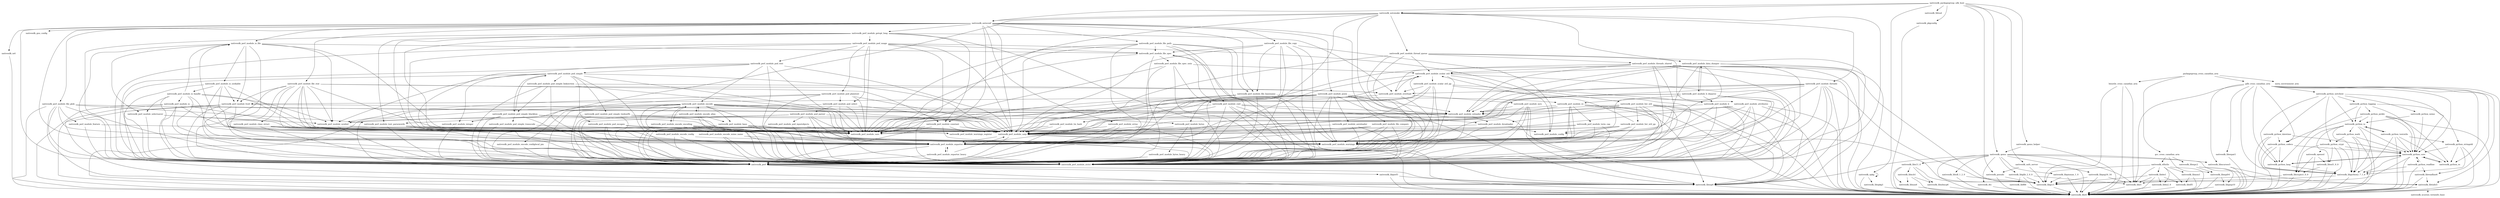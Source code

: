 digraph depends {
    node [shape=plaintext]
binutils_cross_canadian_arm -> nativesdk_libc6;
binutils_cross_canadian_arm -> nativesdk_libgcc1;
binutils_cross_canadian_arm -> nativesdk_libz1;
gcc_cross_canadian_arm -> nativesdk_elfutils;
gcc_cross_canadian_arm -> nativesdk_libmpc2;
gcc_cross_canadian_arm -> nativesdk_libmpfr4;
gdb_cross_canadian_arm -> nativesdk_libc6;
gdb_cross_canadian_arm -> nativesdk_libexpat1;
gdb_cross_canadian_arm -> nativesdk_libncurses5;
gdb_cross_canadian_arm -> nativesdk_libpython2_7_1_0;
gdb_cross_canadian_arm -> nativesdk_libreadline6;
gdb_cross_canadian_arm -> nativesdk_libtinfo5;
gdb_cross_canadian_arm -> nativesdk_libz1;
gdb_cross_canadian_arm -> nativesdk_python_codecs;
gdb_cross_canadian_arm -> nativesdk_python_core;
gdb_cross_canadian_arm -> nativesdk_python_lang;
gdb_cross_canadian_arm -> nativesdk_python_netclient;
gdb_cross_canadian_arm -> nativesdk_python_re;
nativesdk_autoconf -> nativesdk_gnu_config;
nativesdk_autoconf -> nativesdk_m4;
nativesdk_autoconf -> nativesdk_perl;
nativesdk_autoconf -> nativesdk_perl_module_carp;
nativesdk_autoconf -> nativesdk_perl_module_constant;
nativesdk_autoconf -> nativesdk_perl_module_errno;
nativesdk_autoconf -> nativesdk_perl_module_exporter;
nativesdk_autoconf -> nativesdk_perl_module_file_basename;
nativesdk_autoconf -> nativesdk_perl_module_file_compare;
nativesdk_autoconf -> nativesdk_perl_module_file_copy;
nativesdk_autoconf -> nativesdk_perl_module_file_glob;
nativesdk_autoconf -> nativesdk_perl_module_file_path;
nativesdk_autoconf -> nativesdk_perl_module_file_stat;
nativesdk_autoconf -> nativesdk_perl_module_getopt_long;
nativesdk_autoconf -> nativesdk_perl_module_io_file;
nativesdk_autoconf -> nativesdk_perl_module_posix;
nativesdk_automake -> nativesdk_autoconf;
nativesdk_automake -> nativesdk_perl;
nativesdk_automake -> nativesdk_perl_module_bytes;
nativesdk_automake -> nativesdk_perl_module_data_dumper;
nativesdk_automake -> nativesdk_perl_module_strict;
nativesdk_automake -> nativesdk_perl_module_text_parsewords;
nativesdk_automake -> nativesdk_perl_module_thread_queue;
nativesdk_automake -> nativesdk_perl_module_threads;
nativesdk_automake -> nativesdk_perl_module_vars;
nativesdk_dtc -> nativesdk_libc6;
nativesdk_elfutils -> nativesdk_libasm1;
nativesdk_elfutils -> nativesdk_libbz2_0;
nativesdk_elfutils -> nativesdk_libc6;
nativesdk_elfutils -> nativesdk_libdw1;
nativesdk_elfutils -> nativesdk_libelf1;
nativesdk_elfutils -> nativesdk_libgcc1;
nativesdk_elfutils -> nativesdk_libz1;
nativesdk_libasm1 -> nativesdk_libc6;
nativesdk_libasm1 -> nativesdk_libelf1;
nativesdk_libbz2_0 -> nativesdk_libc6;
nativesdk_libcrypto1_0_0 -> nativesdk_libc6;
nativesdk_libcrypto1_0_0 -> nativesdk_libgcc1;
nativesdk_libdw1 -> nativesdk_libbz2_0;
nativesdk_libdw1 -> nativesdk_libc6;
nativesdk_libdw1 -> nativesdk_libelf1;
nativesdk_libdw1 -> nativesdk_libgcc1;
nativesdk_libdw1 -> nativesdk_libz1;
nativesdk_libelf1 -> nativesdk_libc6;
nativesdk_libexpat1 -> nativesdk_libc6;
nativesdk_libffi6 -> nativesdk_libc6;
nativesdk_libgcc1 -> nativesdk_libc6;
nativesdk_libglib_2_0_0 -> nativesdk_libc6;
nativesdk_libglib_2_0_0 -> nativesdk_libffi6;
nativesdk_libglib_2_0_0 -> nativesdk_libgcc1;
nativesdk_libglib_2_0_0 -> nativesdk_libz1;
nativesdk_libgmp10 -> nativesdk_libc6;
nativesdk_libmpc2 -> nativesdk_libc6;
nativesdk_libmpc2 -> nativesdk_libgmp10;
nativesdk_libmpc2 -> nativesdk_libmpfr4;
nativesdk_libmpfr4 -> nativesdk_libc6;
nativesdk_libmpfr4 -> nativesdk_libgmp10;
nativesdk_libncurses5 -> nativesdk_libc6;
nativesdk_libncurses5 -> nativesdk_libtinfo5;
nativesdk_libopkg1 -> nativesdk_libc6;
nativesdk_libperl5 -> nativesdk_libc6;
nativesdk_libperl5 -> nativesdk_libssp0;
nativesdk_libpixman_1_0 -> nativesdk_libc6;
nativesdk_libpixman_1_0 -> nativesdk_libgcc1;
nativesdk_libpng16_16 -> nativesdk_libc6;
nativesdk_libpng16_16 -> nativesdk_libgcc1;
nativesdk_libpng16_16 -> nativesdk_libz1;
nativesdk_libpython2_7_1_0 -> nativesdk_libc6;
nativesdk_libpython2_7_1_0 -> nativesdk_libgcc1;
nativesdk_libreadline6 -> nativesdk_libc6;
nativesdk_libreadline6 -> nativesdk_libtinfo5;
nativesdk_libsdl_1_2_0 -> nativesdk_libc6;
nativesdk_libsdl_1_2_0 -> nativesdk_libgcc1;
nativesdk_libssl1_0_0 -> nativesdk_libc6;
nativesdk_libssl1_0_0 -> nativesdk_libcrypto1_0_0;
nativesdk_libssp0 -> nativesdk_libc6;
nativesdk_libtinfo5 -> nativesdk_libc6;
nativesdk_libtinfo5 -> nativesdk_ncurses_terminfo_base [style=dotted];
nativesdk_libx11_6 -> nativesdk_libc6;
nativesdk_libx11_6 -> nativesdk_libgcc1;
nativesdk_libx11_6 -> nativesdk_libxau6;
nativesdk_libx11_6 -> nativesdk_libxcb1;
nativesdk_libx11_6 -> nativesdk_libxdmcp6;
nativesdk_libxau6 -> nativesdk_libc6;
nativesdk_libxcb1 -> nativesdk_libc6;
nativesdk_libxcb1 -> nativesdk_libxau6;
nativesdk_libxcb1 -> nativesdk_libxdmcp6;
nativesdk_libxdmcp6 -> nativesdk_libc6;
nativesdk_libz1 -> nativesdk_libc6;
nativesdk_m4 -> nativesdk_libc6;
nativesdk_openssl -> nativesdk_libc6;
nativesdk_openssl -> nativesdk_libcrypto1_0_0;
nativesdk_openssl -> nativesdk_libssl1_0_0;
nativesdk_opkg -> nativesdk_libc6;
nativesdk_opkg -> nativesdk_libopkg1;
nativesdk_opkg -> nativesdk_opkg;
nativesdk_packagegroup_sdk_host -> nativesdk_autoconf;
nativesdk_packagegroup_sdk_host -> nativesdk_automake;
nativesdk_packagegroup_sdk_host -> nativesdk_libtool;
nativesdk_packagegroup_sdk_host -> nativesdk_opkg;
nativesdk_packagegroup_sdk_host -> nativesdk_pkgconfig;
nativesdk_packagegroup_sdk_host -> nativesdk_pseudo;
nativesdk_packagegroup_sdk_host -> nativesdk_qemu;
nativesdk_packagegroup_sdk_host -> nativesdk_qemu_helper;
nativesdk_packagegroup_sdk_host -> nativesdk_unfs_server;
nativesdk_perl -> nativesdk_libc6;
nativesdk_perl -> nativesdk_libperl5;
nativesdk_perl -> nativesdk_libssp0;
nativesdk_perl_module_attributes -> nativesdk_libc6;
nativesdk_perl_module_attributes -> nativesdk_libssp0;
nativesdk_perl_module_attributes -> nativesdk_perl;
nativesdk_perl_module_attributes -> nativesdk_perl_module_carp;
nativesdk_perl_module_attributes -> nativesdk_perl_module_exporter;
nativesdk_perl_module_attributes -> nativesdk_perl_module_strict;
nativesdk_perl_module_attributes -> nativesdk_perl_module_warnings;
nativesdk_perl_module_attributes -> nativesdk_perl_module_xsloader;
nativesdk_perl_module_autoloader -> nativesdk_perl;
nativesdk_perl_module_autoloader -> nativesdk_perl_module_carp;
nativesdk_perl_module_autoloader -> nativesdk_perl_module_strict;
nativesdk_perl_module_b -> nativesdk_libc6;
nativesdk_perl_module_b -> nativesdk_libssp0;
nativesdk_perl_module_b -> nativesdk_perl;
nativesdk_perl_module_b -> nativesdk_perl_module_exporter;
nativesdk_perl_module_b -> nativesdk_perl_module_strict;
nativesdk_perl_module_b -> nativesdk_perl_module_xsloader;
nativesdk_perl_module_b_deparse -> nativesdk_perl;
nativesdk_perl_module_b_deparse -> nativesdk_perl_module_b;
nativesdk_perl_module_b_deparse -> nativesdk_perl_module_carp;
nativesdk_perl_module_b_deparse -> nativesdk_perl_module_data_dumper;
nativesdk_perl_module_b_deparse -> nativesdk_perl_module_re;
nativesdk_perl_module_b_deparse -> nativesdk_perl_module_strict;
nativesdk_perl_module_b_deparse -> nativesdk_perl_module_vars;
nativesdk_perl_module_b_deparse -> nativesdk_perl_module_warnings;
nativesdk_perl_module_base -> nativesdk_perl;
nativesdk_perl_module_base -> nativesdk_perl_module_carp;
nativesdk_perl_module_base -> nativesdk_perl_module_strict;
nativesdk_perl_module_base -> nativesdk_perl_module_vars;
nativesdk_perl_module_bytes -> nativesdk_perl;
nativesdk_perl_module_bytes -> nativesdk_perl_module_bytes_heavy;
nativesdk_perl_module_bytes -> nativesdk_perl_module_carp;
nativesdk_perl_module_bytes_heavy -> nativesdk_perl;
nativesdk_perl_module_carp -> nativesdk_perl;
nativesdk_perl_module_carp -> nativesdk_perl_module_exporter;
nativesdk_perl_module_carp -> nativesdk_perl_module_strict;
nativesdk_perl_module_carp -> nativesdk_perl_module_warnings;
nativesdk_perl_module_class_struct -> nativesdk_perl;
nativesdk_perl_module_class_struct -> nativesdk_perl_module_carp;
nativesdk_perl_module_class_struct -> nativesdk_perl_module_exporter;
nativesdk_perl_module_class_struct -> nativesdk_perl_module_strict;
nativesdk_perl_module_class_struct -> nativesdk_perl_module_warnings_register;
nativesdk_perl_module_constant -> nativesdk_perl;
nativesdk_perl_module_constant -> nativesdk_perl_module_carp;
nativesdk_perl_module_constant -> nativesdk_perl_module_strict;
nativesdk_perl_module_constant -> nativesdk_perl_module_vars;
nativesdk_perl_module_constant -> nativesdk_perl_module_warnings_register;
nativesdk_perl_module_cwd -> nativesdk_libc6;
nativesdk_perl_module_cwd -> nativesdk_libssp0;
nativesdk_perl_module_cwd -> nativesdk_perl;
nativesdk_perl_module_cwd -> nativesdk_perl_module_dynaloader;
nativesdk_perl_module_cwd -> nativesdk_perl_module_exporter;
nativesdk_perl_module_cwd -> nativesdk_perl_module_file_spec;
nativesdk_perl_module_cwd -> nativesdk_perl_module_strict;
nativesdk_perl_module_cwd -> nativesdk_perl_module_vars;
nativesdk_perl_module_cwd -> nativesdk_perl_module_xsloader;
nativesdk_perl_module_data_dumper -> nativesdk_libc6;
nativesdk_perl_module_data_dumper -> nativesdk_libssp0;
nativesdk_perl_module_data_dumper -> nativesdk_perl;
nativesdk_perl_module_data_dumper -> nativesdk_perl_module_b_deparse;
nativesdk_perl_module_data_dumper -> nativesdk_perl_module_carp;
nativesdk_perl_module_data_dumper -> nativesdk_perl_module_config;
nativesdk_perl_module_data_dumper -> nativesdk_perl_module_exporter;
nativesdk_perl_module_data_dumper -> nativesdk_perl_module_overload;
nativesdk_perl_module_data_dumper -> nativesdk_perl_module_scalar_util;
nativesdk_perl_module_data_dumper -> nativesdk_perl_module_xsloader;
nativesdk_perl_module_dynaloader -> nativesdk_perl;
nativesdk_perl_module_dynaloader -> nativesdk_perl_module_carp;
nativesdk_perl_module_dynaloader -> nativesdk_perl_module_config;
nativesdk_perl_module_encode -> nativesdk_libc6;
nativesdk_perl_module_encode -> nativesdk_libssp0;
nativesdk_perl_module_encode -> nativesdk_perl;
nativesdk_perl_module_encode -> nativesdk_perl_module_base;
nativesdk_perl_module_encode -> nativesdk_perl_module_bytes;
nativesdk_perl_module_encode -> nativesdk_perl_module_carp;
nativesdk_perl_module_encode -> nativesdk_perl_module_encode_alias;
nativesdk_perl_module_encode -> nativesdk_perl_module_encode_config;
nativesdk_perl_module_encode -> nativesdk_perl_module_encode_configlocal_pm;
nativesdk_perl_module_encode -> nativesdk_perl_module_encode_encoding;
nativesdk_perl_module_encode -> nativesdk_perl_module_exporter;
nativesdk_perl_module_encode -> nativesdk_perl_module_strict;
nativesdk_perl_module_encode -> nativesdk_perl_module_warnings;
nativesdk_perl_module_encode -> nativesdk_perl_module_xsloader;
nativesdk_perl_module_encode_alias -> nativesdk_perl;
nativesdk_perl_module_encode_alias -> nativesdk_perl_module_base;
nativesdk_perl_module_encode_alias -> nativesdk_perl_module_encode;
nativesdk_perl_module_encode_alias -> nativesdk_perl_module_strict;
nativesdk_perl_module_encode_alias -> nativesdk_perl_module_warnings;
nativesdk_perl_module_encode_config -> nativesdk_perl;
nativesdk_perl_module_encode_config -> nativesdk_perl_module_strict;
nativesdk_perl_module_encode_config -> nativesdk_perl_module_warnings;
nativesdk_perl_module_encode_configlocal_pm -> nativesdk_perl;
nativesdk_perl_module_encode_encoding -> nativesdk_perl;
nativesdk_perl_module_encode_encoding -> nativesdk_perl_module_carp;
nativesdk_perl_module_encode_encoding -> nativesdk_perl_module_encode;
nativesdk_perl_module_encode_encoding -> nativesdk_perl_module_encode_mime_name;
nativesdk_perl_module_encode_encoding -> nativesdk_perl_module_strict;
nativesdk_perl_module_encode_encoding -> nativesdk_perl_module_warnings;
nativesdk_perl_module_encode_mime_name -> nativesdk_perl;
nativesdk_perl_module_encode_mime_name -> nativesdk_perl_module_strict;
nativesdk_perl_module_encode_mime_name -> nativesdk_perl_module_warnings;
nativesdk_perl_module_errno -> nativesdk_perl;
nativesdk_perl_module_errno -> nativesdk_perl_module_carp;
nativesdk_perl_module_errno -> nativesdk_perl_module_exporter;
nativesdk_perl_module_errno -> nativesdk_perl_module_strict;
nativesdk_perl_module_exporter -> nativesdk_perl;
nativesdk_perl_module_exporter -> nativesdk_perl_module_exporter_heavy;
nativesdk_perl_module_exporter_heavy -> nativesdk_perl;
nativesdk_perl_module_exporter_heavy -> nativesdk_perl_module_carp;
nativesdk_perl_module_exporter_heavy -> nativesdk_perl_module_exporter;
nativesdk_perl_module_exporter_heavy -> nativesdk_perl_module_strict;
nativesdk_perl_module_fcntl -> nativesdk_libc6;
nativesdk_perl_module_fcntl -> nativesdk_libssp0;
nativesdk_perl_module_fcntl -> nativesdk_perl;
nativesdk_perl_module_fcntl -> nativesdk_perl_module_exporter;
nativesdk_perl_module_fcntl -> nativesdk_perl_module_strict;
nativesdk_perl_module_fcntl -> nativesdk_perl_module_xsloader;
nativesdk_perl_module_feature -> nativesdk_perl;
nativesdk_perl_module_feature -> nativesdk_perl_module_carp;
nativesdk_perl_module_file_basename -> nativesdk_perl;
nativesdk_perl_module_file_basename -> nativesdk_perl_module_carp;
nativesdk_perl_module_file_basename -> nativesdk_perl_module_exporter;
nativesdk_perl_module_file_basename -> nativesdk_perl_module_re;
nativesdk_perl_module_file_basename -> nativesdk_perl_module_strict;
nativesdk_perl_module_file_basename -> nativesdk_perl_module_warnings;
nativesdk_perl_module_file_compare -> nativesdk_perl;
nativesdk_perl_module_file_compare -> nativesdk_perl_module_carp;
nativesdk_perl_module_file_compare -> nativesdk_perl_module_exporter;
nativesdk_perl_module_file_compare -> nativesdk_perl_module_strict;
nativesdk_perl_module_file_compare -> nativesdk_perl_module_warnings;
nativesdk_perl_module_file_copy -> nativesdk_perl;
nativesdk_perl_module_file_copy -> nativesdk_perl_module_carp;
nativesdk_perl_module_file_copy -> nativesdk_perl_module_config;
nativesdk_perl_module_file_copy -> nativesdk_perl_module_exporter;
nativesdk_perl_module_file_copy -> nativesdk_perl_module_file_basename;
nativesdk_perl_module_file_copy -> nativesdk_perl_module_file_spec;
nativesdk_perl_module_file_copy -> nativesdk_perl_module_strict;
nativesdk_perl_module_file_copy -> nativesdk_perl_module_warnings;
nativesdk_perl_module_file_glob -> nativesdk_libc6;
nativesdk_perl_module_file_glob -> nativesdk_libssp0;
nativesdk_perl_module_file_glob -> nativesdk_perl;
nativesdk_perl_module_file_glob -> nativesdk_perl_module_exporter;
nativesdk_perl_module_file_glob -> nativesdk_perl_module_feature;
nativesdk_perl_module_file_glob -> nativesdk_perl_module_strict;
nativesdk_perl_module_file_glob -> nativesdk_perl_module_text_parsewords;
nativesdk_perl_module_file_glob -> nativesdk_perl_module_xsloader;
nativesdk_perl_module_file_path -> nativesdk_perl;
nativesdk_perl_module_file_path -> nativesdk_perl_module_carp;
nativesdk_perl_module_file_path -> nativesdk_perl_module_cwd;
nativesdk_perl_module_file_path -> nativesdk_perl_module_exporter;
nativesdk_perl_module_file_path -> nativesdk_perl_module_file_basename;
nativesdk_perl_module_file_path -> nativesdk_perl_module_file_spec;
nativesdk_perl_module_file_path -> nativesdk_perl_module_strict;
nativesdk_perl_module_file_path -> nativesdk_perl_module_vars;
nativesdk_perl_module_file_spec -> nativesdk_perl;
nativesdk_perl_module_file_spec -> nativesdk_perl_module_file_spec_unix;
nativesdk_perl_module_file_spec -> nativesdk_perl_module_strict;
nativesdk_perl_module_file_spec -> nativesdk_perl_module_vars;
nativesdk_perl_module_file_spec_unix -> nativesdk_perl;
nativesdk_perl_module_file_spec_unix -> nativesdk_perl_module_cwd;
nativesdk_perl_module_file_spec_unix -> nativesdk_perl_module_scalar_util;
nativesdk_perl_module_file_spec_unix -> nativesdk_perl_module_strict;
nativesdk_perl_module_file_spec_unix -> nativesdk_perl_module_vars;
nativesdk_perl_module_file_stat -> nativesdk_perl;
nativesdk_perl_module_file_stat -> nativesdk_perl_module_carp;
nativesdk_perl_module_file_stat -> nativesdk_perl_module_class_struct;
nativesdk_perl_module_file_stat -> nativesdk_perl_module_constant;
nativesdk_perl_module_file_stat -> nativesdk_perl_module_exporter;
nativesdk_perl_module_file_stat -> nativesdk_perl_module_fcntl;
nativesdk_perl_module_file_stat -> nativesdk_perl_module_overload;
nativesdk_perl_module_file_stat -> nativesdk_perl_module_strict;
nativesdk_perl_module_file_stat -> nativesdk_perl_module_symbol;
nativesdk_perl_module_file_stat -> nativesdk_perl_module_vars;
nativesdk_perl_module_file_stat -> nativesdk_perl_module_warnings;
nativesdk_perl_module_file_stat -> nativesdk_perl_module_warnings_register;
nativesdk_perl_module_getopt_long -> nativesdk_perl;
nativesdk_perl_module_getopt_long -> nativesdk_perl_module_constant;
nativesdk_perl_module_getopt_long -> nativesdk_perl_module_exporter;
nativesdk_perl_module_getopt_long -> nativesdk_perl_module_overload;
nativesdk_perl_module_getopt_long -> nativesdk_perl_module_pod_usage;
nativesdk_perl_module_getopt_long -> nativesdk_perl_module_strict;
nativesdk_perl_module_getopt_long -> nativesdk_perl_module_text_parsewords;
nativesdk_perl_module_getopt_long -> nativesdk_perl_module_vars;
nativesdk_perl_module_integer -> nativesdk_perl;
nativesdk_perl_module_io -> nativesdk_libc6;
nativesdk_perl_module_io -> nativesdk_libssp0;
nativesdk_perl_module_io -> nativesdk_perl;
nativesdk_perl_module_io -> nativesdk_perl_module_carp;
nativesdk_perl_module_io -> nativesdk_perl_module_strict;
nativesdk_perl_module_io -> nativesdk_perl_module_warnings;
nativesdk_perl_module_io -> nativesdk_perl_module_xsloader;
nativesdk_perl_module_io_file -> nativesdk_perl;
nativesdk_perl_module_io_file -> nativesdk_perl_module_carp;
nativesdk_perl_module_io_file -> nativesdk_perl_module_exporter;
nativesdk_perl_module_io_file -> nativesdk_perl_module_fcntl;
nativesdk_perl_module_io_file -> nativesdk_perl_module_file_spec;
nativesdk_perl_module_io_file -> nativesdk_perl_module_io_seekable;
nativesdk_perl_module_io_file -> nativesdk_perl_module_selectsaver;
nativesdk_perl_module_io_file -> nativesdk_perl_module_strict;
nativesdk_perl_module_io_file -> nativesdk_perl_module_symbol;
nativesdk_perl_module_io_handle -> nativesdk_perl;
nativesdk_perl_module_io_handle -> nativesdk_perl_module_carp;
nativesdk_perl_module_io_handle -> nativesdk_perl_module_exporter;
nativesdk_perl_module_io_handle -> nativesdk_perl_module_io;
nativesdk_perl_module_io_handle -> nativesdk_perl_module_io_file;
nativesdk_perl_module_io_handle -> nativesdk_perl_module_selectsaver;
nativesdk_perl_module_io_handle -> nativesdk_perl_module_strict;
nativesdk_perl_module_io_handle -> nativesdk_perl_module_symbol;
nativesdk_perl_module_io_seekable -> nativesdk_perl;
nativesdk_perl_module_io_seekable -> nativesdk_perl_module_carp;
nativesdk_perl_module_io_seekable -> nativesdk_perl_module_exporter;
nativesdk_perl_module_io_seekable -> nativesdk_perl_module_fcntl;
nativesdk_perl_module_io_seekable -> nativesdk_perl_module_io_handle;
nativesdk_perl_module_io_seekable -> nativesdk_perl_module_strict;
nativesdk_perl_module_list_util -> nativesdk_libc6;
nativesdk_perl_module_list_util -> nativesdk_libssp0;
nativesdk_perl_module_list_util -> nativesdk_perl;
nativesdk_perl_module_list_util -> nativesdk_perl_module_dynaloader;
nativesdk_perl_module_list_util -> nativesdk_perl_module_exporter;
nativesdk_perl_module_list_util -> nativesdk_perl_module_list_util_pp;
nativesdk_perl_module_list_util -> nativesdk_perl_module_strict;
nativesdk_perl_module_list_util -> nativesdk_perl_module_vars;
nativesdk_perl_module_list_util -> nativesdk_perl_module_xsloader;
nativesdk_perl_module_list_util_pp -> nativesdk_perl;
nativesdk_perl_module_list_util_pp -> nativesdk_perl_module_carp;
nativesdk_perl_module_list_util_pp -> nativesdk_perl_module_exporter;
nativesdk_perl_module_list_util_pp -> nativesdk_perl_module_scalar_util;
nativesdk_perl_module_list_util_pp -> nativesdk_perl_module_strict;
nativesdk_perl_module_list_util_pp -> nativesdk_perl_module_vars;
nativesdk_perl_module_list_util_pp -> nativesdk_perl_module_warnings;
nativesdk_perl_module_mro -> nativesdk_libc6;
nativesdk_perl_module_mro -> nativesdk_libssp0;
nativesdk_perl_module_mro -> nativesdk_perl;
nativesdk_perl_module_mro -> nativesdk_perl_module_strict;
nativesdk_perl_module_mro -> nativesdk_perl_module_warnings;
nativesdk_perl_module_mro -> nativesdk_perl_module_xsloader;
nativesdk_perl_module_overload -> nativesdk_perl;
nativesdk_perl_module_overload -> nativesdk_perl_module_mro;
nativesdk_perl_module_overload -> nativesdk_perl_module_scalar_util;
nativesdk_perl_module_overload -> nativesdk_perl_module_warnings_register;
nativesdk_perl_module_pod_escapes -> nativesdk_perl;
nativesdk_perl_module_pod_escapes -> nativesdk_perl_module_exporter;
nativesdk_perl_module_pod_escapes -> nativesdk_perl_module_strict;
nativesdk_perl_module_pod_escapes -> nativesdk_perl_module_vars;
nativesdk_perl_module_pod_inputobjects -> nativesdk_perl;
nativesdk_perl_module_pod_inputobjects -> nativesdk_perl_module_strict;
nativesdk_perl_module_pod_inputobjects -> nativesdk_perl_module_vars;
nativesdk_perl_module_pod_parser -> nativesdk_perl;
nativesdk_perl_module_pod_parser -> nativesdk_perl_module_carp;
nativesdk_perl_module_pod_parser -> nativesdk_perl_module_exporter;
nativesdk_perl_module_pod_parser -> nativesdk_perl_module_pod_inputobjects;
nativesdk_perl_module_pod_parser -> nativesdk_perl_module_strict;
nativesdk_perl_module_pod_parser -> nativesdk_perl_module_symbol;
nativesdk_perl_module_pod_parser -> nativesdk_perl_module_vars;
nativesdk_perl_module_pod_plaintext -> nativesdk_perl;
nativesdk_perl_module_pod_plaintext -> nativesdk_perl_module_carp;
nativesdk_perl_module_pod_plaintext -> nativesdk_perl_module_pod_select;
nativesdk_perl_module_pod_plaintext -> nativesdk_perl_module_strict;
nativesdk_perl_module_pod_plaintext -> nativesdk_perl_module_symbol;
nativesdk_perl_module_pod_plaintext -> nativesdk_perl_module_vars;
nativesdk_perl_module_pod_select -> nativesdk_perl;
nativesdk_perl_module_pod_select -> nativesdk_perl_module_carp;
nativesdk_perl_module_pod_select -> nativesdk_perl_module_pod_parser;
nativesdk_perl_module_pod_select -> nativesdk_perl_module_strict;
nativesdk_perl_module_pod_select -> nativesdk_perl_module_vars;
nativesdk_perl_module_pod_simple -> nativesdk_perl;
nativesdk_perl_module_pod_simple -> nativesdk_perl_module_carp;
nativesdk_perl_module_pod_simple -> nativesdk_perl_module_integer;
nativesdk_perl_module_pod_simple -> nativesdk_perl_module_pod_escapes;
nativesdk_perl_module_pod_simple -> nativesdk_perl_module_pod_simple_blackbox;
nativesdk_perl_module_pod_simple -> nativesdk_perl_module_pod_simple_linksection;
nativesdk_perl_module_pod_simple -> nativesdk_perl_module_pod_simple_tiedoutfh;
nativesdk_perl_module_pod_simple -> nativesdk_perl_module_strict;
nativesdk_perl_module_pod_simple -> nativesdk_perl_module_symbol;
nativesdk_perl_module_pod_simple -> nativesdk_perl_module_vars;
nativesdk_perl_module_pod_simple_blackbox -> nativesdk_perl;
nativesdk_perl_module_pod_simple_blackbox -> nativesdk_perl_module_carp;
nativesdk_perl_module_pod_simple_blackbox -> nativesdk_perl_module_integer;
nativesdk_perl_module_pod_simple_blackbox -> nativesdk_perl_module_pod_simple;
nativesdk_perl_module_pod_simple_blackbox -> nativesdk_perl_module_pod_simple_transcode;
nativesdk_perl_module_pod_simple_blackbox -> nativesdk_perl_module_strict;
nativesdk_perl_module_pod_simple_blackbox -> nativesdk_perl_module_vars;
nativesdk_perl_module_pod_simple_linksection -> nativesdk_perl;
nativesdk_perl_module_pod_simple_linksection -> nativesdk_perl_module_overload;
nativesdk_perl_module_pod_simple_linksection -> nativesdk_perl_module_pod_simple_blackbox;
nativesdk_perl_module_pod_simple_linksection -> nativesdk_perl_module_strict;
nativesdk_perl_module_pod_simple_linksection -> nativesdk_perl_module_vars;
nativesdk_perl_module_pod_simple_tiedoutfh -> nativesdk_perl;
nativesdk_perl_module_pod_simple_tiedoutfh -> nativesdk_perl_module_carp;
nativesdk_perl_module_pod_simple_tiedoutfh -> nativesdk_perl_module_strict;
nativesdk_perl_module_pod_simple_tiedoutfh -> nativesdk_perl_module_symbol;
nativesdk_perl_module_pod_simple_tiedoutfh -> nativesdk_perl_module_vars;
nativesdk_perl_module_pod_simple_transcode -> nativesdk_perl;
nativesdk_perl_module_pod_simple_transcode -> nativesdk_perl_module_vars;
nativesdk_perl_module_pod_text -> nativesdk_perl;
nativesdk_perl_module_pod_text -> nativesdk_perl_module_carp;
nativesdk_perl_module_pod_text -> nativesdk_perl_module_encode;
nativesdk_perl_module_pod_text -> nativesdk_perl_module_exporter;
nativesdk_perl_module_pod_text -> nativesdk_perl_module_pod_simple;
nativesdk_perl_module_pod_text -> nativesdk_perl_module_strict;
nativesdk_perl_module_pod_text -> nativesdk_perl_module_vars;
nativesdk_perl_module_pod_usage -> nativesdk_perl;
nativesdk_perl_module_pod_usage -> nativesdk_perl_module_carp;
nativesdk_perl_module_pod_usage -> nativesdk_perl_module_config;
nativesdk_perl_module_pod_usage -> nativesdk_perl_module_exporter;
nativesdk_perl_module_pod_usage -> nativesdk_perl_module_file_spec;
nativesdk_perl_module_pod_usage -> nativesdk_perl_module_pod_plaintext;
nativesdk_perl_module_pod_usage -> nativesdk_perl_module_pod_select;
nativesdk_perl_module_pod_usage -> nativesdk_perl_module_pod_text;
nativesdk_perl_module_pod_usage -> nativesdk_perl_module_strict;
nativesdk_perl_module_pod_usage -> nativesdk_perl_module_vars;
nativesdk_perl_module_posix -> nativesdk_libc6;
nativesdk_perl_module_posix -> nativesdk_libgcc1;
nativesdk_perl_module_posix -> nativesdk_libssp0;
nativesdk_perl_module_posix -> nativesdk_perl;
nativesdk_perl_module_posix -> nativesdk_perl_module_autoloader;
nativesdk_perl_module_posix -> nativesdk_perl_module_exporter;
nativesdk_perl_module_posix -> nativesdk_perl_module_fcntl;
nativesdk_perl_module_posix -> nativesdk_perl_module_strict;
nativesdk_perl_module_posix -> nativesdk_perl_module_tie_hash;
nativesdk_perl_module_posix -> nativesdk_perl_module_vars;
nativesdk_perl_module_posix -> nativesdk_perl_module_warnings;
nativesdk_perl_module_posix -> nativesdk_perl_module_xsloader;
nativesdk_perl_module_re -> nativesdk_libc6;
nativesdk_perl_module_re -> nativesdk_libssp0;
nativesdk_perl_module_re -> nativesdk_perl;
nativesdk_perl_module_re -> nativesdk_perl_module_carp;
nativesdk_perl_module_re -> nativesdk_perl_module_exporter;
nativesdk_perl_module_re -> nativesdk_perl_module_strict;
nativesdk_perl_module_re -> nativesdk_perl_module_term_cap;
nativesdk_perl_module_re -> nativesdk_perl_module_warnings;
nativesdk_perl_module_re -> nativesdk_perl_module_xsloader;
nativesdk_perl_module_scalar_util -> nativesdk_perl;
nativesdk_perl_module_scalar_util -> nativesdk_perl_module_carp;
nativesdk_perl_module_scalar_util -> nativesdk_perl_module_exporter;
nativesdk_perl_module_scalar_util -> nativesdk_perl_module_list_util;
nativesdk_perl_module_scalar_util -> nativesdk_perl_module_scalar_util_pp;
nativesdk_perl_module_scalar_util -> nativesdk_perl_module_strict;
nativesdk_perl_module_scalar_util -> nativesdk_perl_module_vars;
nativesdk_perl_module_scalar_util_pp -> nativesdk_perl;
nativesdk_perl_module_scalar_util_pp -> nativesdk_perl_module_b;
nativesdk_perl_module_scalar_util_pp -> nativesdk_perl_module_exporter;
nativesdk_perl_module_scalar_util_pp -> nativesdk_perl_module_overload;
nativesdk_perl_module_scalar_util_pp -> nativesdk_perl_module_strict;
nativesdk_perl_module_scalar_util_pp -> nativesdk_perl_module_vars;
nativesdk_perl_module_scalar_util_pp -> nativesdk_perl_module_warnings;
nativesdk_perl_module_selectsaver -> nativesdk_perl;
nativesdk_perl_module_selectsaver -> nativesdk_perl_module_carp;
nativesdk_perl_module_selectsaver -> nativesdk_perl_module_symbol;
nativesdk_perl_module_symbol -> nativesdk_perl;
nativesdk_perl_module_symbol -> nativesdk_perl_module_exporter;
nativesdk_perl_module_term_cap -> nativesdk_perl;
nativesdk_perl_module_term_cap -> nativesdk_perl_module_carp;
nativesdk_perl_module_term_cap -> nativesdk_perl_module_strict;
nativesdk_perl_module_term_cap -> nativesdk_perl_module_vars;
nativesdk_perl_module_text_parsewords -> nativesdk_perl;
nativesdk_perl_module_text_parsewords -> nativesdk_perl_module_carp;
nativesdk_perl_module_text_parsewords -> nativesdk_perl_module_exporter;
nativesdk_perl_module_text_parsewords -> nativesdk_perl_module_strict;
nativesdk_perl_module_thread_queue -> nativesdk_perl;
nativesdk_perl_module_thread_queue -> nativesdk_perl_module_attributes;
nativesdk_perl_module_thread_queue -> nativesdk_perl_module_carp;
nativesdk_perl_module_thread_queue -> nativesdk_perl_module_scalar_util;
nativesdk_perl_module_thread_queue -> nativesdk_perl_module_strict;
nativesdk_perl_module_thread_queue -> nativesdk_perl_module_threads_shared;
nativesdk_perl_module_thread_queue -> nativesdk_perl_module_warnings;
nativesdk_perl_module_threads -> nativesdk_libc6;
nativesdk_perl_module_threads -> nativesdk_libgcc1;
nativesdk_perl_module_threads -> nativesdk_libssp0;
nativesdk_perl_module_threads -> nativesdk_perl;
nativesdk_perl_module_threads -> nativesdk_perl_module_carp;
nativesdk_perl_module_threads -> nativesdk_perl_module_config;
nativesdk_perl_module_threads -> nativesdk_perl_module_overload;
nativesdk_perl_module_threads -> nativesdk_perl_module_strict;
nativesdk_perl_module_threads -> nativesdk_perl_module_warnings;
nativesdk_perl_module_threads -> nativesdk_perl_module_xsloader;
nativesdk_perl_module_threads_shared -> nativesdk_libc6;
nativesdk_perl_module_threads_shared -> nativesdk_libgcc1;
nativesdk_perl_module_threads_shared -> nativesdk_libssp0;
nativesdk_perl_module_threads_shared -> nativesdk_perl;
nativesdk_perl_module_threads_shared -> nativesdk_perl_module_carp;
nativesdk_perl_module_threads_shared -> nativesdk_perl_module_scalar_util;
nativesdk_perl_module_threads_shared -> nativesdk_perl_module_strict;
nativesdk_perl_module_threads_shared -> nativesdk_perl_module_warnings;
nativesdk_perl_module_threads_shared -> nativesdk_perl_module_xsloader;
nativesdk_perl_module_tie_hash -> nativesdk_perl;
nativesdk_perl_module_tie_hash -> nativesdk_perl_module_carp;
nativesdk_perl_module_tie_hash -> nativesdk_perl_module_warnings_register;
nativesdk_perl_module_xsloader -> nativesdk_perl;
nativesdk_perl_module_xsloader -> nativesdk_perl_module_carp;
nativesdk_perl_module_xsloader -> nativesdk_perl_module_dynaloader;
nativesdk_pkgconfig -> nativesdk_libc6;
nativesdk_pseudo -> nativesdk_libc6;
nativesdk_pseudo -> nativesdk_libgcc1;
nativesdk_python_codecs -> nativesdk_libc6;
nativesdk_python_codecs -> nativesdk_libpython2_7_1_0;
nativesdk_python_codecs -> nativesdk_python_core;
nativesdk_python_codecs -> nativesdk_python_lang;
nativesdk_python_core -> nativesdk_libc6;
nativesdk_python_core -> nativesdk_libpython2_7_1_0;
nativesdk_python_core -> nativesdk_libz1;
nativesdk_python_core -> nativesdk_python_lang;
nativesdk_python_core -> nativesdk_python_re;
nativesdk_python_core -> nativesdk_python_readline [style=dotted];
nativesdk_python_crypt -> nativesdk_libc6;
nativesdk_python_crypt -> nativesdk_libcrypto1_0_0;
nativesdk_python_crypt -> nativesdk_libpython2_7_1_0;
nativesdk_python_crypt -> nativesdk_libssl1_0_0;
nativesdk_python_crypt -> nativesdk_openssl [style=dotted];
nativesdk_python_crypt -> nativesdk_python_core;
nativesdk_python_datetime -> nativesdk_libc6;
nativesdk_python_datetime -> nativesdk_libpython2_7_1_0;
nativesdk_python_datetime -> nativesdk_python_codecs;
nativesdk_python_datetime -> nativesdk_python_core;
nativesdk_python_io -> nativesdk_libc6;
nativesdk_python_io -> nativesdk_libcrypto1_0_0;
nativesdk_python_io -> nativesdk_libpython2_7_1_0;
nativesdk_python_io -> nativesdk_libssl1_0_0;
nativesdk_python_io -> nativesdk_python_core;
nativesdk_python_io -> nativesdk_python_math;
nativesdk_python_io -> nativesdk_python_textutils;
nativesdk_python_lang -> nativesdk_libc6;
nativesdk_python_lang -> nativesdk_libpython2_7_1_0;
nativesdk_python_lang -> nativesdk_python_core;
nativesdk_python_logging -> nativesdk_python_core;
nativesdk_python_logging -> nativesdk_python_io;
nativesdk_python_logging -> nativesdk_python_lang;
nativesdk_python_logging -> nativesdk_python_pickle;
nativesdk_python_logging -> nativesdk_python_stringold;
nativesdk_python_math -> nativesdk_libc6;
nativesdk_python_math -> nativesdk_libpython2_7_1_0;
nativesdk_python_math -> nativesdk_python_core;
nativesdk_python_math -> nativesdk_python_crypt;
nativesdk_python_mime -> nativesdk_python_core;
nativesdk_python_mime -> nativesdk_python_io;
nativesdk_python_netclient -> nativesdk_python_core;
nativesdk_python_netclient -> nativesdk_python_crypt;
nativesdk_python_netclient -> nativesdk_python_datetime;
nativesdk_python_netclient -> nativesdk_python_io;
nativesdk_python_netclient -> nativesdk_python_lang;
nativesdk_python_netclient -> nativesdk_python_logging;
nativesdk_python_netclient -> nativesdk_python_mime;
nativesdk_python_pickle -> nativesdk_libc6;
nativesdk_python_pickle -> nativesdk_libpython2_7_1_0;
nativesdk_python_pickle -> nativesdk_python_codecs;
nativesdk_python_pickle -> nativesdk_python_core;
nativesdk_python_pickle -> nativesdk_python_io;
nativesdk_python_pickle -> nativesdk_python_re;
nativesdk_python_re -> nativesdk_python_core;
nativesdk_python_readline -> nativesdk_libc6;
nativesdk_python_readline -> nativesdk_libpython2_7_1_0;
nativesdk_python_readline -> nativesdk_libreadline6;
nativesdk_python_readline -> nativesdk_python_core;
nativesdk_python_stringold -> nativesdk_libc6;
nativesdk_python_stringold -> nativesdk_libpython2_7_1_0;
nativesdk_python_stringold -> nativesdk_python_core;
nativesdk_python_stringold -> nativesdk_python_re;
nativesdk_python_textutils -> nativesdk_libc6;
nativesdk_python_textutils -> nativesdk_libpython2_7_1_0;
nativesdk_python_textutils -> nativesdk_python_core;
nativesdk_python_textutils -> nativesdk_python_io;
nativesdk_python_textutils -> nativesdk_python_re;
nativesdk_python_textutils -> nativesdk_python_stringold;
nativesdk_qemu -> nativesdk_dtc;
nativesdk_qemu -> nativesdk_libc6;
nativesdk_qemu -> nativesdk_libglib_2_0_0;
nativesdk_qemu -> nativesdk_libncurses5;
nativesdk_qemu -> nativesdk_libpixman_1_0;
nativesdk_qemu -> nativesdk_libpng16_16;
nativesdk_qemu -> nativesdk_libsdl_1_2_0;
nativesdk_qemu -> nativesdk_libssp0;
nativesdk_qemu -> nativesdk_libtinfo5;
nativesdk_qemu -> nativesdk_libx11_6;
nativesdk_qemu -> nativesdk_libz1;
nativesdk_qemu_helper -> nativesdk_libc6;
nativesdk_qemu_helper -> nativesdk_qemu;
nativesdk_unfs_server -> nativesdk_libc6;
nativesdk_unfs_server -> nativesdk_libgcc1;
nativesdk_unfs_server -> nativesdk_pseudo;
packagegroup_cross_canadian_arm -> binutils_cross_canadian_arm;
packagegroup_cross_canadian_arm -> gcc_cross_canadian_arm;
packagegroup_cross_canadian_arm -> gdb_cross_canadian_arm;
packagegroup_cross_canadian_arm -> meta_environment_arm;
}

